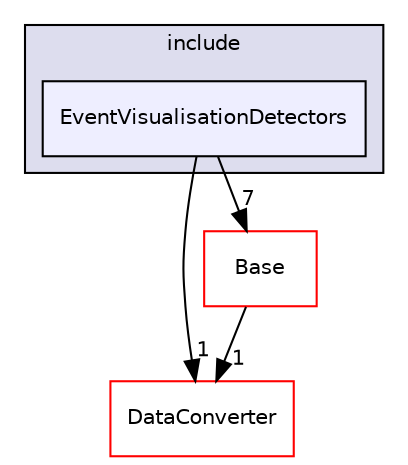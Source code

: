 digraph "/home/travis/build/AliceO2Group/AliceO2/EventVisualisation/Detectors/include/EventVisualisationDetectors" {
  bgcolor=transparent;
  compound=true
  node [ fontsize="10", fontname="Helvetica"];
  edge [ labelfontsize="10", labelfontname="Helvetica"];
  subgraph clusterdir_602baa6aab3b3a5652c08a031099d9d2 {
    graph [ bgcolor="#ddddee", pencolor="black", label="include" fontname="Helvetica", fontsize="10", URL="dir_602baa6aab3b3a5652c08a031099d9d2.html"]
  dir_dd398fe81ec4440a5cf5e465dfc857d7 [shape=box, label="EventVisualisationDetectors", style="filled", fillcolor="#eeeeff", pencolor="black", URL="dir_dd398fe81ec4440a5cf5e465dfc857d7.html"];
  }
  dir_208625f00d209be0faef0a73219d1e69 [shape=box label="DataConverter" color="red" URL="dir_208625f00d209be0faef0a73219d1e69.html"];
  dir_aefce7a2bfca35990ebbcc105bbcfa2a [shape=box label="Base" color="red" URL="dir_aefce7a2bfca35990ebbcc105bbcfa2a.html"];
  dir_aefce7a2bfca35990ebbcc105bbcfa2a->dir_208625f00d209be0faef0a73219d1e69 [headlabel="1", labeldistance=1.5 headhref="dir_000291_000510.html"];
  dir_dd398fe81ec4440a5cf5e465dfc857d7->dir_208625f00d209be0faef0a73219d1e69 [headlabel="1", labeldistance=1.5 headhref="dir_000516_000510.html"];
  dir_dd398fe81ec4440a5cf5e465dfc857d7->dir_aefce7a2bfca35990ebbcc105bbcfa2a [headlabel="7", labeldistance=1.5 headhref="dir_000516_000291.html"];
}

